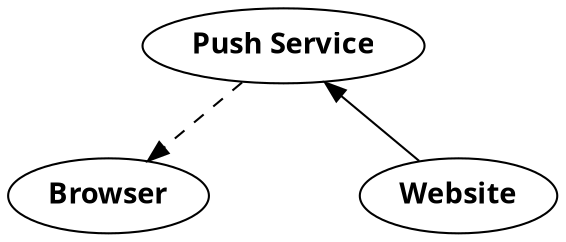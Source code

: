 digraph {

  graph [ nodesep = "1" ]
  node [ fontname = "OpenSans Bold" ]
  edge [ fontname = "OpenSans Italic" ]

  "Push Service"

  {
    rank = same
    Browser
    Website
  }


  Website -> "Push Service"
  "Push Service" -> Browser [ style = "dashed" ]
}
